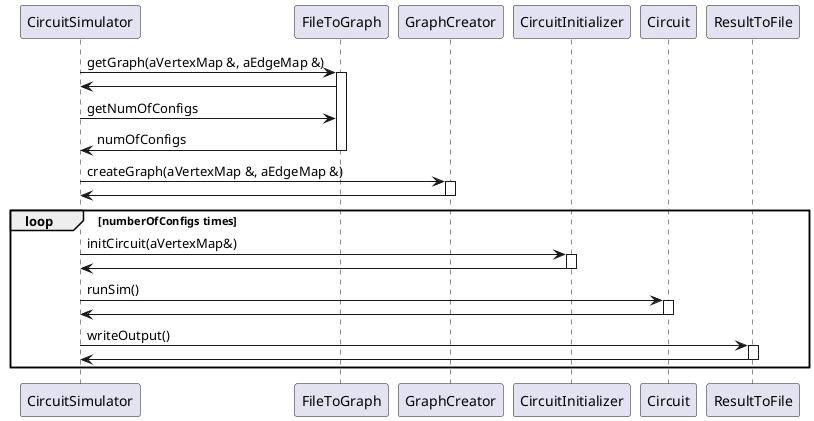 @startuml sequence

CircuitSimulator -> FileToGraph: getGraph(aVertexMap &, aEdgeMap &)
activate FileToGraph
CircuitSimulator <- FileToGraph
CircuitSimulator -> FileToGraph: getNumOfConfigs
CircuitSimulator <- FileToGraph: numOfConfigs
deactivate FileToGraph

CircuitSimulator -> GraphCreator: createGraph(aVertexMap &, aEdgeMap &)
activate GraphCreator
CircuitSimulator <- GraphCreator
deactivate GraphCreator

loop numberOfConfigs times
CircuitSimulator -> CircuitInitializer: initCircuit(aVertexMap&)
activate CircuitInitializer
CircuitSimulator <- CircuitInitializer
deactivate CircuitInitializer

CircuitSimulator -> Circuit: runSim()
activate Circuit
CircuitSimulator <- Circuit
deactivate Circuit

CircuitSimulator -> ResultToFile: writeOutput()
activate ResultToFile
CircuitSimulator <- ResultToFile
deactivate ResultToFile
end

@enduml